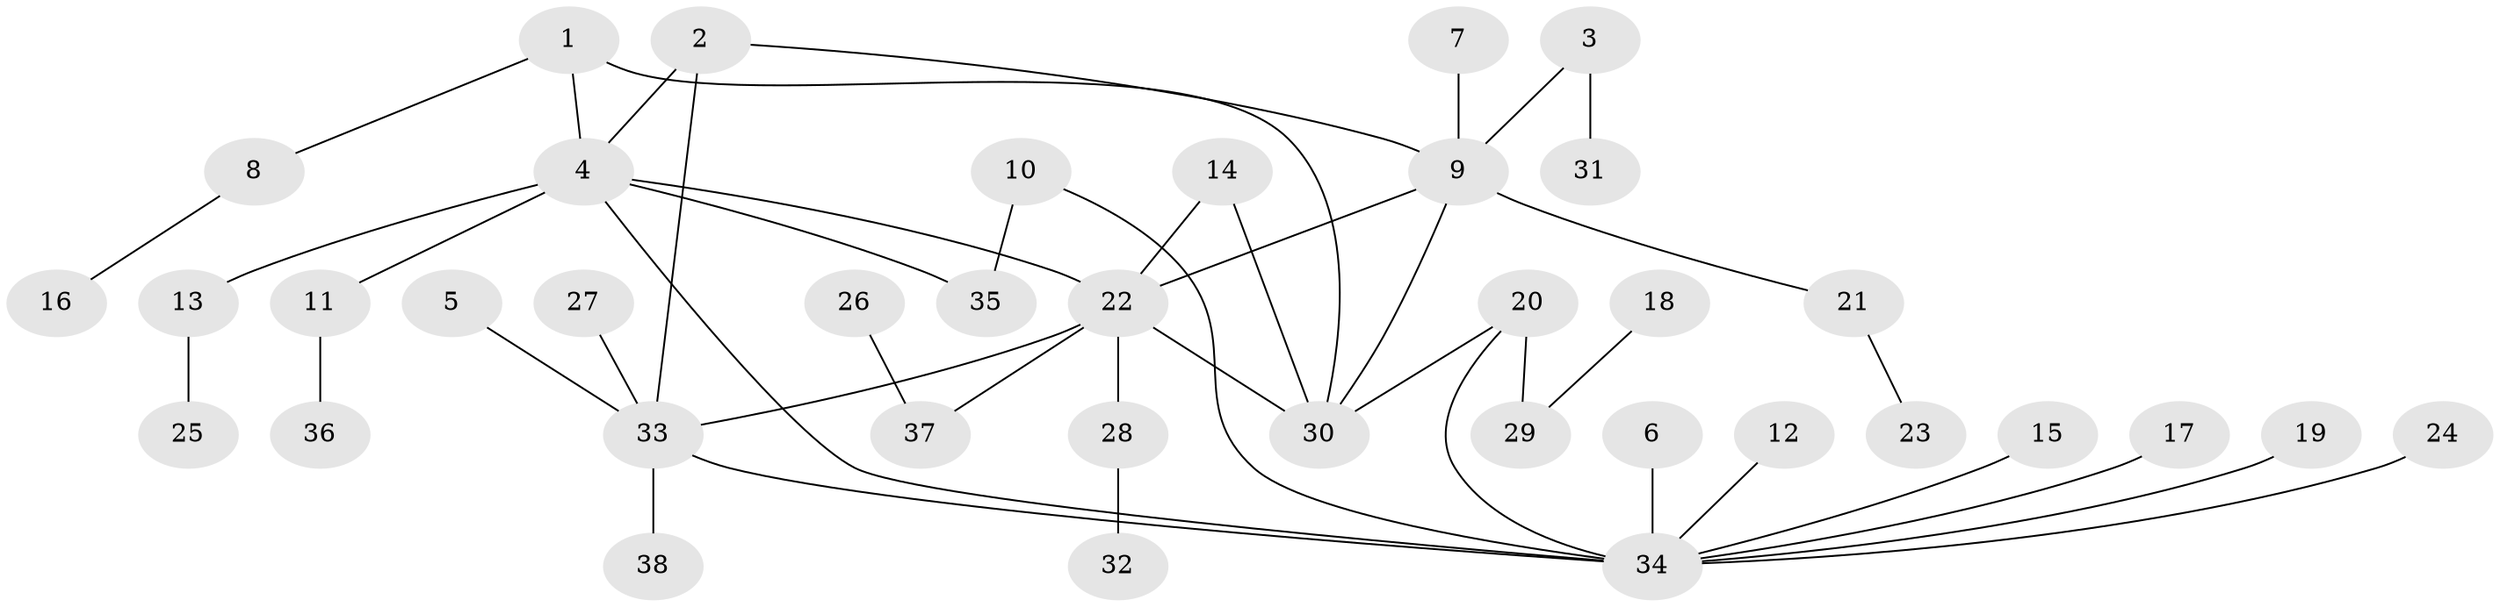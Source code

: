 // original degree distribution, {3: 0.14814814814814814, 8: 0.037037037037037035, 4: 0.018518518518518517, 6: 0.018518518518518517, 7: 0.037037037037037035, 12: 0.018518518518518517, 2: 0.16666666666666666, 1: 0.5555555555555556}
// Generated by graph-tools (version 1.1) at 2025/37/03/04/25 23:37:47]
// undirected, 38 vertices, 45 edges
graph export_dot {
  node [color=gray90,style=filled];
  1;
  2;
  3;
  4;
  5;
  6;
  7;
  8;
  9;
  10;
  11;
  12;
  13;
  14;
  15;
  16;
  17;
  18;
  19;
  20;
  21;
  22;
  23;
  24;
  25;
  26;
  27;
  28;
  29;
  30;
  31;
  32;
  33;
  34;
  35;
  36;
  37;
  38;
  1 -- 4 [weight=1.0];
  1 -- 8 [weight=1.0];
  1 -- 30 [weight=1.0];
  2 -- 4 [weight=1.0];
  2 -- 9 [weight=1.0];
  2 -- 33 [weight=1.0];
  3 -- 9 [weight=1.0];
  3 -- 31 [weight=1.0];
  4 -- 11 [weight=1.0];
  4 -- 13 [weight=1.0];
  4 -- 22 [weight=1.0];
  4 -- 34 [weight=2.0];
  4 -- 35 [weight=1.0];
  5 -- 33 [weight=1.0];
  6 -- 34 [weight=1.0];
  7 -- 9 [weight=1.0];
  8 -- 16 [weight=1.0];
  9 -- 21 [weight=1.0];
  9 -- 22 [weight=1.0];
  9 -- 30 [weight=1.0];
  10 -- 34 [weight=1.0];
  10 -- 35 [weight=1.0];
  11 -- 36 [weight=1.0];
  12 -- 34 [weight=1.0];
  13 -- 25 [weight=1.0];
  14 -- 22 [weight=1.0];
  14 -- 30 [weight=1.0];
  15 -- 34 [weight=1.0];
  17 -- 34 [weight=1.0];
  18 -- 29 [weight=1.0];
  19 -- 34 [weight=1.0];
  20 -- 29 [weight=1.0];
  20 -- 30 [weight=1.0];
  20 -- 34 [weight=1.0];
  21 -- 23 [weight=1.0];
  22 -- 28 [weight=1.0];
  22 -- 30 [weight=1.0];
  22 -- 33 [weight=1.0];
  22 -- 37 [weight=1.0];
  24 -- 34 [weight=1.0];
  26 -- 37 [weight=1.0];
  27 -- 33 [weight=1.0];
  28 -- 32 [weight=1.0];
  33 -- 34 [weight=1.0];
  33 -- 38 [weight=1.0];
}
